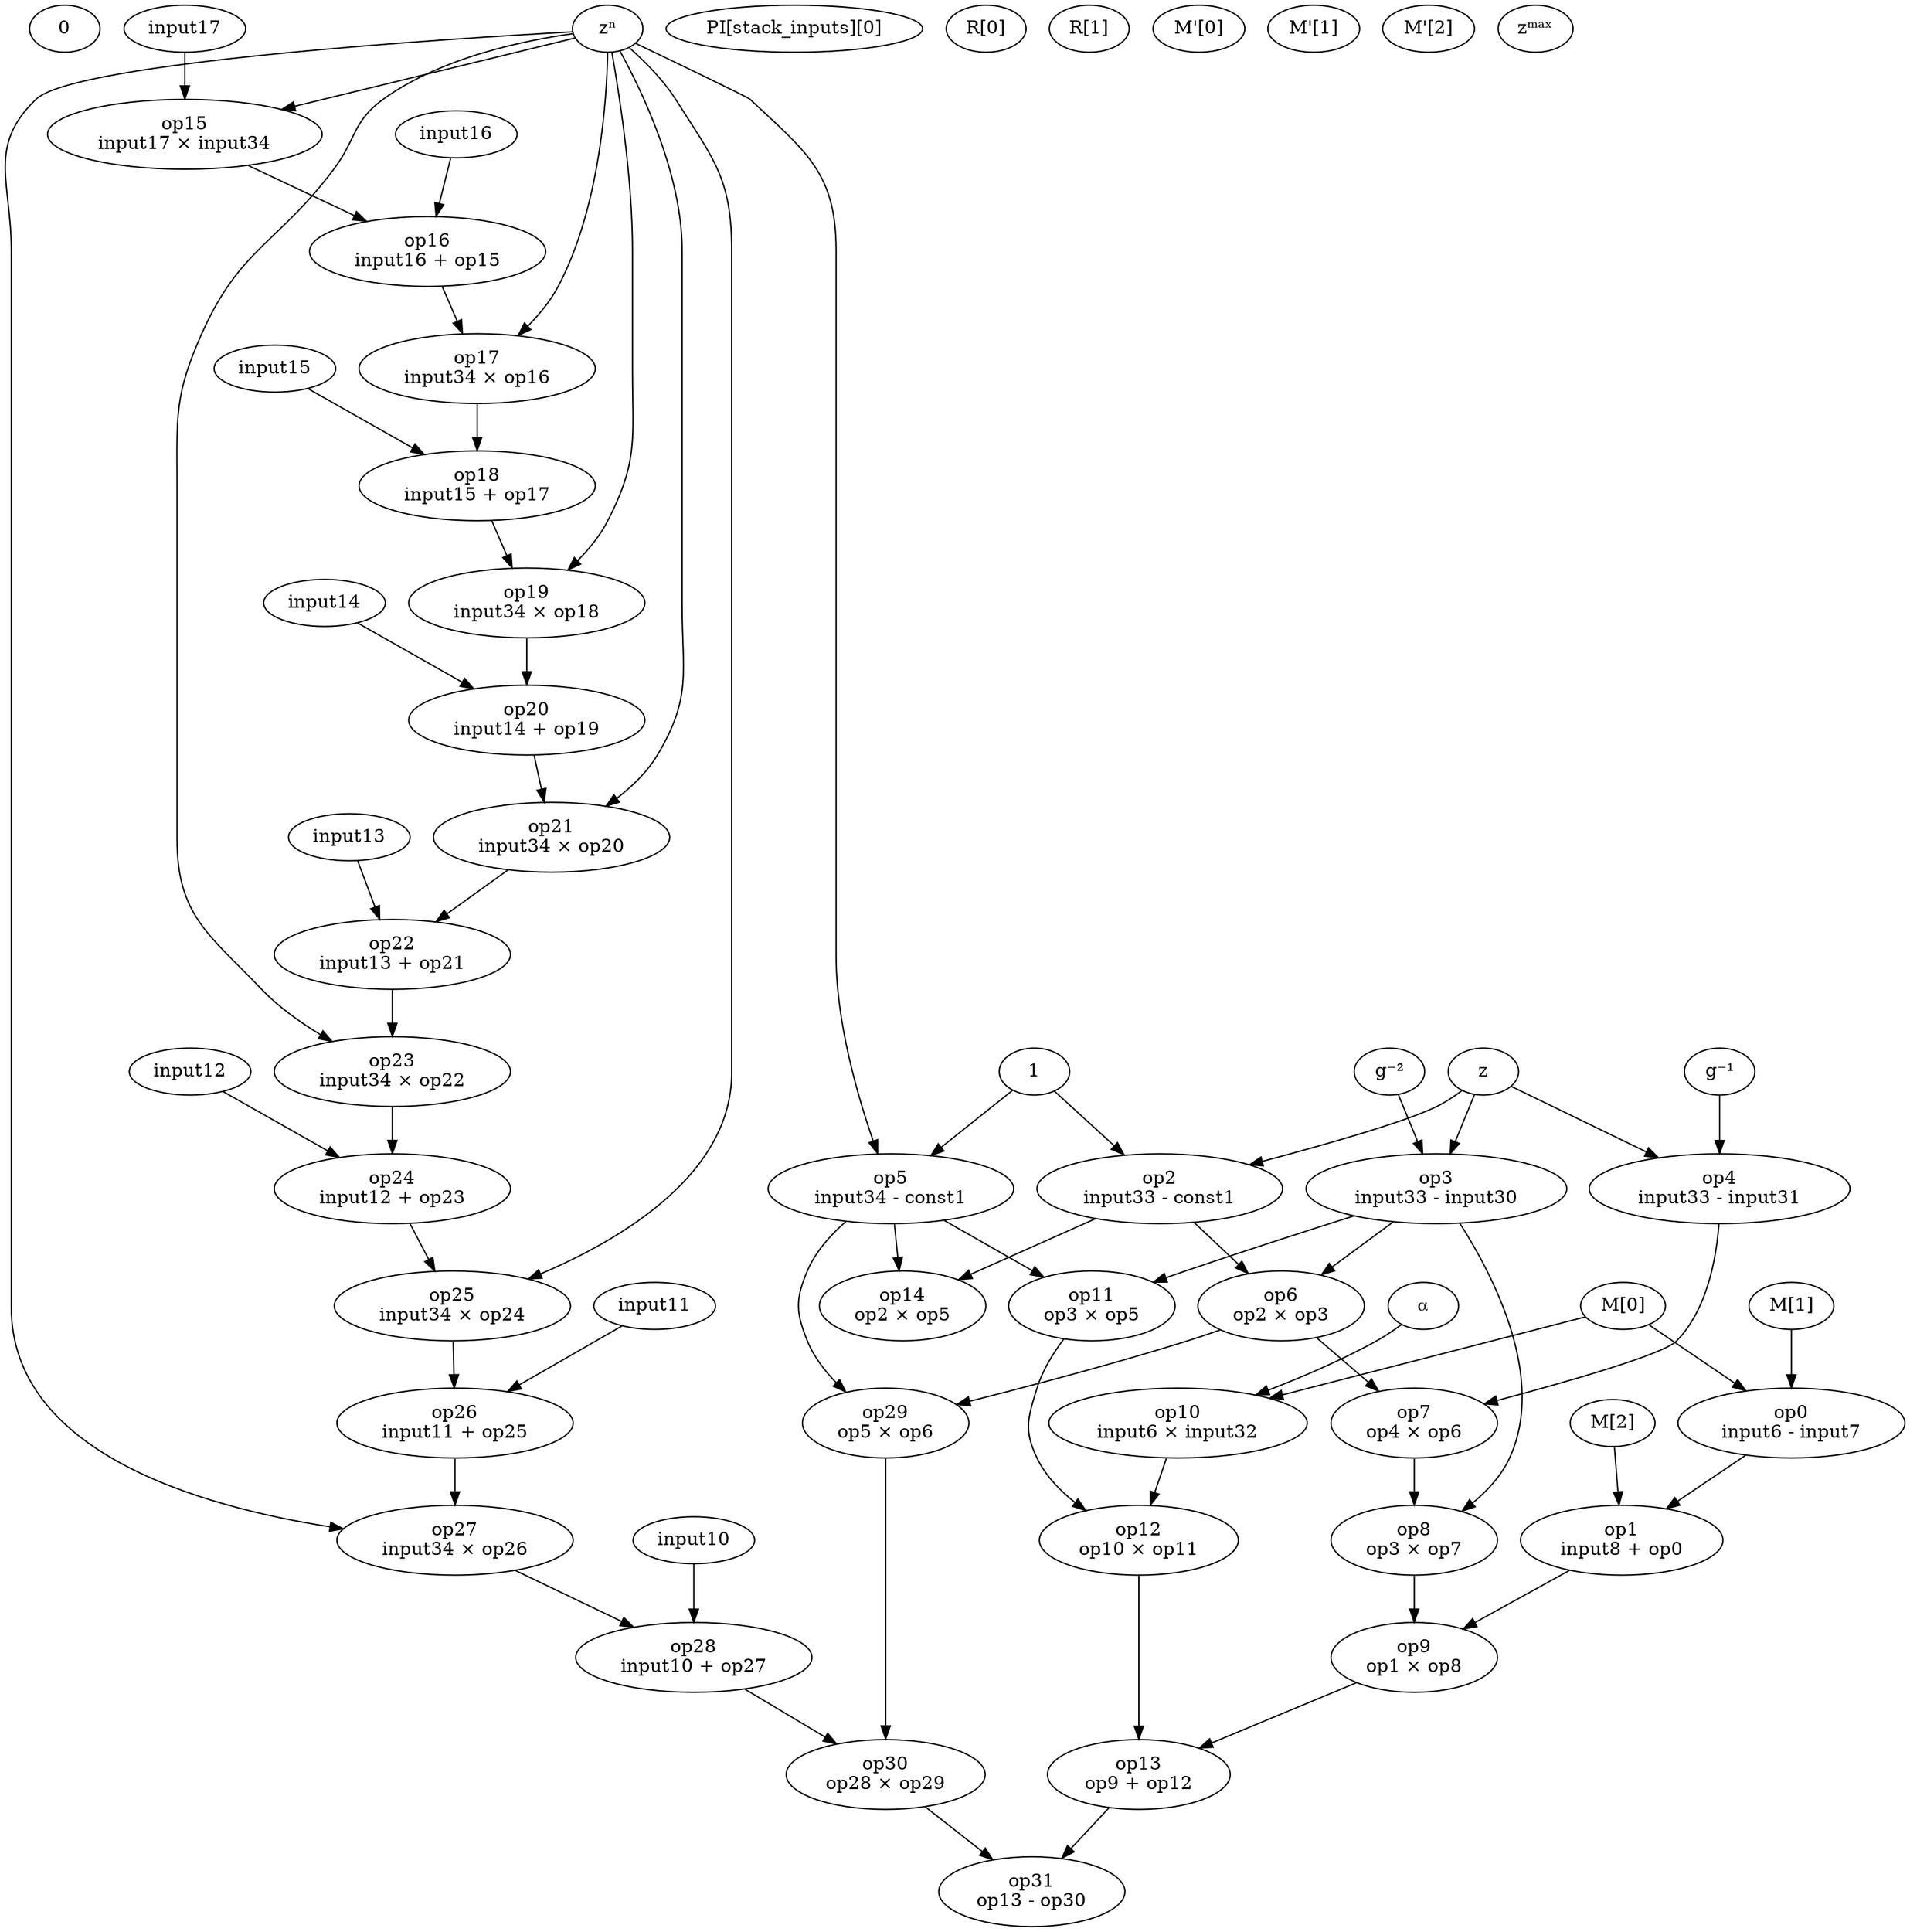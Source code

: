 digraph G {
const0 [label="0"]
const1 [label="1"]
input0 [label="PI[stack_inputs][0]"]
input4 [label="R[0]"]
input5 [label="R[1]"]
input6 [label="M[0]"]
input7 [label="M[1]"]
input8 [label="M[2]"]
input18 [label="M'[0]"]
input19 [label="M'[1]"]
input20 [label="M'[2]"]
input30 [label="g⁻²"]
input31 [label="g⁻¹"]
input32 [label="⍺"]
input33 [label="z"]
input34 [label="zⁿ"]
input35 [label="zᵐᵃˣ"]
op0 [label="op0\ninput6 - input7"]
input6 -> op0
input7 -> op0
op1 [label="op1\ninput8 + op0"]
input8 -> op1
op0 -> op1
op2 [label="op2\ninput33 - const1"]
input33 -> op2
const1 -> op2
op3 [label="op3\ninput33 - input30"]
input33 -> op3
input30 -> op3
op4 [label="op4\ninput33 - input31"]
input33 -> op4
input31 -> op4
op5 [label="op5\ninput34 - const1"]
input34 -> op5
const1 -> op5
op6 [label="op6\nop2 × op3"]
op2 -> op6
op3 -> op6
op7 [label="op7\nop4 × op6"]
op4 -> op7
op6 -> op7
op8 [label="op8\nop3 × op7"]
op3 -> op8
op7 -> op8
op9 [label="op9\nop1 × op8"]
op1 -> op9
op8 -> op9
op10 [label="op10\ninput6 × input32"]
input6 -> op10
input32 -> op10
op11 [label="op11\nop3 × op5"]
op3 -> op11
op5 -> op11
op12 [label="op12\nop10 × op11"]
op10 -> op12
op11 -> op12
op13 [label="op13\nop9 + op12"]
op9 -> op13
op12 -> op13
op14 [label="op14\nop2 × op5"]
op2 -> op14
op5 -> op14
op15 [label="op15\ninput17 × input34"]
input17 -> op15
input34 -> op15
op16 [label="op16\ninput16 + op15"]
input16 -> op16
op15 -> op16
op17 [label="op17\ninput34 × op16"]
input34 -> op17
op16 -> op17
op18 [label="op18\ninput15 + op17"]
input15 -> op18
op17 -> op18
op19 [label="op19\ninput34 × op18"]
input34 -> op19
op18 -> op19
op20 [label="op20\ninput14 + op19"]
input14 -> op20
op19 -> op20
op21 [label="op21\ninput34 × op20"]
input34 -> op21
op20 -> op21
op22 [label="op22\ninput13 + op21"]
input13 -> op22
op21 -> op22
op23 [label="op23\ninput34 × op22"]
input34 -> op23
op22 -> op23
op24 [label="op24\ninput12 + op23"]
input12 -> op24
op23 -> op24
op25 [label="op25\ninput34 × op24"]
input34 -> op25
op24 -> op25
op26 [label="op26\ninput11 + op25"]
input11 -> op26
op25 -> op26
op27 [label="op27\ninput34 × op26"]
input34 -> op27
op26 -> op27
op28 [label="op28\ninput10 + op27"]
input10 -> op28
op27 -> op28
op29 [label="op29\nop5 × op6"]
op5 -> op29
op6 -> op29
op30 [label="op30\nop28 × op29"]
op28 -> op30
op29 -> op30
op31 [label="op31\nop13 - op30"]
op13 -> op31
op30 -> op31
}
